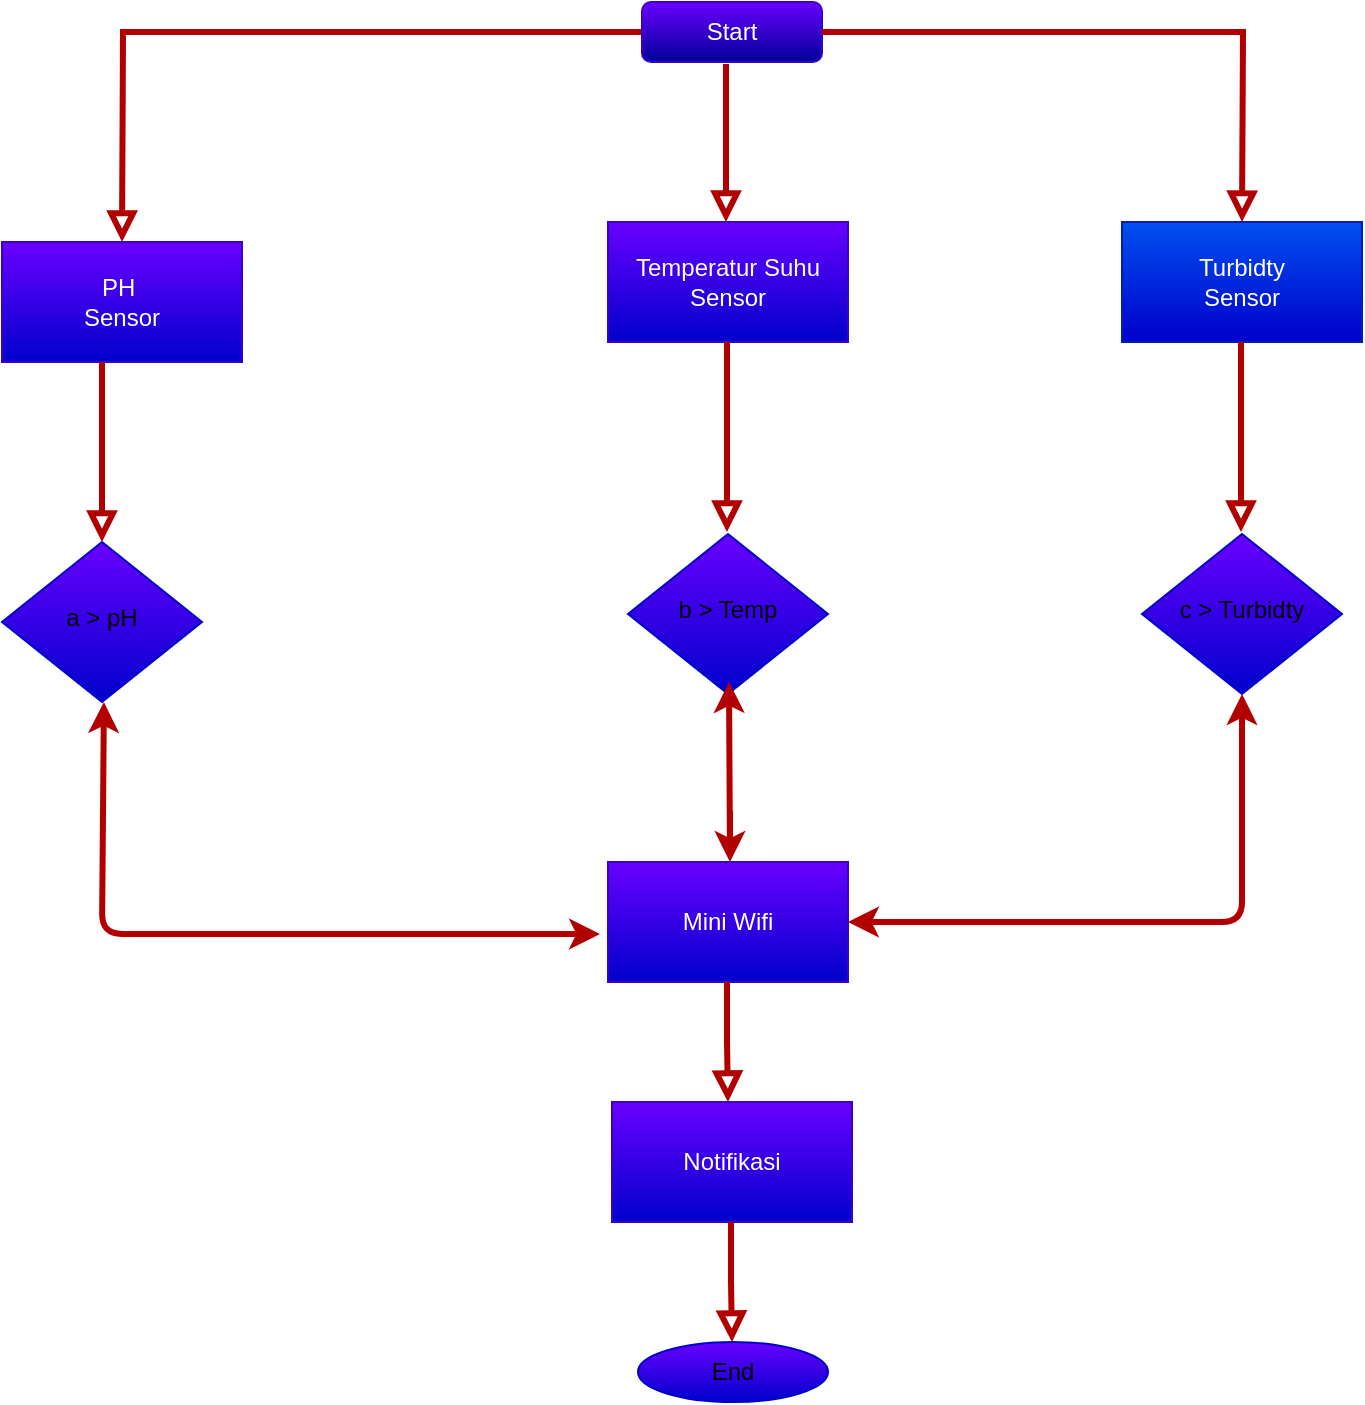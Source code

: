 <mxfile version="14.8.5" type="github">
  <diagram id="C5RBs43oDa-KdzZeNtuy" name="Page-1">
    <mxGraphModel dx="868" dy="482" grid="1" gridSize="10" guides="1" tooltips="1" connect="1" arrows="1" fold="1" page="1" pageScale="1" pageWidth="827" pageHeight="1169" math="0" shadow="0">
      <root>
        <mxCell id="WIyWlLk6GJQsqaUBKTNV-0" />
        <mxCell id="WIyWlLk6GJQsqaUBKTNV-1" parent="WIyWlLk6GJQsqaUBKTNV-0" />
        <mxCell id="WIyWlLk6GJQsqaUBKTNV-2" value="" style="rounded=0;html=1;jettySize=auto;orthogonalLoop=1;fontSize=11;endArrow=block;endFill=0;endSize=8;strokeWidth=3;shadow=0;labelBackgroundColor=none;edgeStyle=orthogonalEdgeStyle;strokeColor=#B20000;fillColor=#e51400;" parent="WIyWlLk6GJQsqaUBKTNV-1" source="WIyWlLk6GJQsqaUBKTNV-3" edge="1">
          <mxGeometry relative="1" as="geometry">
            <mxPoint x="160" y="190" as="targetPoint" />
          </mxGeometry>
        </mxCell>
        <mxCell id="WIyWlLk6GJQsqaUBKTNV-3" value="Start" style="rounded=1;whiteSpace=wrap;html=1;fontSize=12;glass=0;strokeWidth=1;shadow=0;fillColor=#6a00ff;strokeColor=#3700CC;fontColor=#ffffff;gradientColor=#000099;" parent="WIyWlLk6GJQsqaUBKTNV-1" vertex="1">
          <mxGeometry x="420" y="70" width="90" height="30" as="geometry" />
        </mxCell>
        <mxCell id="WIyWlLk6GJQsqaUBKTNV-10" value="a &amp;gt; pH&lt;br&gt;" style="rhombus;whiteSpace=wrap;html=1;shadow=0;fontFamily=Helvetica;fontSize=12;align=center;strokeWidth=1;spacing=6;spacingTop=-4;fontColor=#000000;fillColor=#6A00FF;gradientColor=#0000CC;strokeColor=#0000CC;" parent="WIyWlLk6GJQsqaUBKTNV-1" vertex="1">
          <mxGeometry x="100" y="340" width="100" height="80" as="geometry" />
        </mxCell>
        <mxCell id="bDoUtLGQbt2k-Oi-LWWi-0" value="PH&amp;nbsp;&lt;br&gt;Sensor" style="rounded=0;whiteSpace=wrap;html=1;fillColor=#6a00ff;strokeColor=#3700CC;fontColor=#ffffff;gradientColor=#0000CC;" vertex="1" parent="WIyWlLk6GJQsqaUBKTNV-1">
          <mxGeometry x="100" y="190" width="120" height="60" as="geometry" />
        </mxCell>
        <mxCell id="bDoUtLGQbt2k-Oi-LWWi-1" value="Temperatur Suhu&lt;br&gt;Sensor" style="rounded=0;whiteSpace=wrap;html=1;strokeColor=#3700CC;fillColor=#6a00ff;fontColor=#ffffff;gradientColor=#0000CC;" vertex="1" parent="WIyWlLk6GJQsqaUBKTNV-1">
          <mxGeometry x="403" y="180" width="120" height="60" as="geometry" />
        </mxCell>
        <mxCell id="bDoUtLGQbt2k-Oi-LWWi-2" value="" style="rounded=0;html=1;jettySize=auto;orthogonalLoop=1;fontSize=11;endArrow=block;endFill=0;endSize=8;strokeWidth=3;shadow=0;labelBackgroundColor=none;edgeStyle=orthogonalEdgeStyle;fillColor=#e51400;strokeColor=#B20000;" edge="1" parent="WIyWlLk6GJQsqaUBKTNV-1">
          <mxGeometry relative="1" as="geometry">
            <mxPoint x="462" y="101" as="sourcePoint" />
            <mxPoint x="462" y="180" as="targetPoint" />
          </mxGeometry>
        </mxCell>
        <mxCell id="bDoUtLGQbt2k-Oi-LWWi-3" value="Turbidty&lt;br&gt;Sensor" style="rounded=0;whiteSpace=wrap;html=1;fillColor=#0050ef;strokeColor=#001DBC;fontColor=#ffffff;gradientColor=#0000CC;" vertex="1" parent="WIyWlLk6GJQsqaUBKTNV-1">
          <mxGeometry x="660" y="180" width="120" height="60" as="geometry" />
        </mxCell>
        <mxCell id="bDoUtLGQbt2k-Oi-LWWi-4" value="" style="rounded=0;html=1;jettySize=auto;orthogonalLoop=1;fontSize=11;endArrow=block;endFill=0;endSize=8;strokeWidth=3;shadow=0;labelBackgroundColor=none;edgeStyle=orthogonalEdgeStyle;exitX=1;exitY=0.5;exitDx=0;exitDy=0;fillColor=#e51400;strokeColor=#B20000;" edge="1" parent="WIyWlLk6GJQsqaUBKTNV-1" source="WIyWlLk6GJQsqaUBKTNV-3">
          <mxGeometry relative="1" as="geometry">
            <mxPoint x="980" y="75" as="sourcePoint" />
            <mxPoint x="720" y="180" as="targetPoint" />
          </mxGeometry>
        </mxCell>
        <mxCell id="bDoUtLGQbt2k-Oi-LWWi-6" value="b &amp;gt; Temp" style="rhombus;whiteSpace=wrap;html=1;shadow=0;fontFamily=Helvetica;fontSize=12;align=center;strokeWidth=1;spacing=6;spacingTop=-4;fontColor=#000000;fillColor=#6A00FF;gradientColor=#0000CC;strokeColor=#0000CC;" vertex="1" parent="WIyWlLk6GJQsqaUBKTNV-1">
          <mxGeometry x="413" y="336" width="100" height="80" as="geometry" />
        </mxCell>
        <mxCell id="bDoUtLGQbt2k-Oi-LWWi-7" value="" style="rounded=0;html=1;jettySize=auto;orthogonalLoop=1;fontSize=11;endArrow=block;endFill=0;endSize=8;strokeWidth=3;shadow=0;labelBackgroundColor=none;edgeStyle=orthogonalEdgeStyle;strokeColor=#B20000;fillColor=#e51400;" edge="1" parent="WIyWlLk6GJQsqaUBKTNV-1">
          <mxGeometry relative="1" as="geometry">
            <mxPoint x="462.5" y="240" as="sourcePoint" />
            <mxPoint x="462.5" y="335" as="targetPoint" />
          </mxGeometry>
        </mxCell>
        <mxCell id="bDoUtLGQbt2k-Oi-LWWi-9" value="c &amp;gt; Turbidty" style="rhombus;whiteSpace=wrap;html=1;shadow=0;fontFamily=Helvetica;fontSize=12;align=center;strokeWidth=1;spacing=6;spacingTop=-4;fontColor=#000000;fillColor=#6A00FF;gradientColor=#0000CC;strokeColor=#0000CC;" vertex="1" parent="WIyWlLk6GJQsqaUBKTNV-1">
          <mxGeometry x="670" y="336" width="100" height="80" as="geometry" />
        </mxCell>
        <mxCell id="bDoUtLGQbt2k-Oi-LWWi-11" value="Mini Wifi" style="rounded=0;whiteSpace=wrap;html=1;strokeColor=#3700CC;fillColor=#6a00ff;fontColor=#ffffff;gradientColor=#0000CC;" vertex="1" parent="WIyWlLk6GJQsqaUBKTNV-1">
          <mxGeometry x="403" y="500" width="120" height="60" as="geometry" />
        </mxCell>
        <mxCell id="bDoUtLGQbt2k-Oi-LWWi-17" value="" style="endArrow=classic;startArrow=classic;html=1;strokeWidth=3;strokeColor=#B20000;" edge="1" parent="WIyWlLk6GJQsqaUBKTNV-1">
          <mxGeometry width="50" height="50" relative="1" as="geometry">
            <mxPoint x="463.5" y="410" as="sourcePoint" />
            <mxPoint x="464" y="500" as="targetPoint" />
            <Array as="points">
              <mxPoint x="464" y="500" />
              <mxPoint x="464" y="470" />
            </Array>
          </mxGeometry>
        </mxCell>
        <mxCell id="bDoUtLGQbt2k-Oi-LWWi-18" value="" style="rounded=0;html=1;jettySize=auto;orthogonalLoop=1;fontSize=11;endArrow=block;endFill=0;endSize=8;strokeWidth=3;shadow=0;labelBackgroundColor=none;edgeStyle=orthogonalEdgeStyle;strokeColor=#B20000;fillColor=#e51400;" edge="1" parent="WIyWlLk6GJQsqaUBKTNV-1">
          <mxGeometry relative="1" as="geometry">
            <mxPoint x="150" y="250" as="sourcePoint" />
            <mxPoint x="150" y="340" as="targetPoint" />
          </mxGeometry>
        </mxCell>
        <mxCell id="bDoUtLGQbt2k-Oi-LWWi-20" value="" style="endArrow=classic;startArrow=classic;html=1;strokeWidth=3;entryX=0.433;entryY=1.067;entryDx=0;entryDy=0;entryPerimeter=0;strokeColor=#B20000;" edge="1" parent="WIyWlLk6GJQsqaUBKTNV-1">
          <mxGeometry width="50" height="50" relative="1" as="geometry">
            <mxPoint x="399" y="535.98" as="sourcePoint" />
            <mxPoint x="150.96" y="420" as="targetPoint" />
            <Array as="points">
              <mxPoint x="150" y="535.98" />
            </Array>
          </mxGeometry>
        </mxCell>
        <mxCell id="bDoUtLGQbt2k-Oi-LWWi-21" value="" style="rounded=0;html=1;jettySize=auto;orthogonalLoop=1;fontSize=11;endArrow=block;endFill=0;endSize=8;strokeWidth=3;shadow=0;labelBackgroundColor=none;edgeStyle=orthogonalEdgeStyle;strokeColor=#B20000;fillColor=#e51400;" edge="1" parent="WIyWlLk6GJQsqaUBKTNV-1">
          <mxGeometry relative="1" as="geometry">
            <mxPoint x="719.5" y="240" as="sourcePoint" />
            <mxPoint x="719.5" y="335" as="targetPoint" />
          </mxGeometry>
        </mxCell>
        <mxCell id="bDoUtLGQbt2k-Oi-LWWi-23" value="" style="endArrow=classic;startArrow=classic;html=1;strokeWidth=3;strokeColor=#B20000;entryX=1;entryY=0.5;entryDx=0;entryDy=0;exitX=0.5;exitY=1;exitDx=0;exitDy=0;" edge="1" parent="WIyWlLk6GJQsqaUBKTNV-1" source="bDoUtLGQbt2k-Oi-LWWi-9" target="bDoUtLGQbt2k-Oi-LWWi-11">
          <mxGeometry width="50" height="50" relative="1" as="geometry">
            <mxPoint x="750" y="530" as="sourcePoint" />
            <mxPoint x="580" y="530" as="targetPoint" />
            <Array as="points">
              <mxPoint x="720" y="530" />
              <mxPoint x="600" y="530" />
            </Array>
          </mxGeometry>
        </mxCell>
        <mxCell id="bDoUtLGQbt2k-Oi-LWWi-24" value="Notifikasi" style="rounded=0;whiteSpace=wrap;html=1;strokeColor=#3700CC;fillColor=#6a00ff;fontColor=#ffffff;gradientColor=#0000CC;" vertex="1" parent="WIyWlLk6GJQsqaUBKTNV-1">
          <mxGeometry x="405" y="620" width="120" height="60" as="geometry" />
        </mxCell>
        <mxCell id="bDoUtLGQbt2k-Oi-LWWi-25" value="" style="rounded=0;html=1;jettySize=auto;orthogonalLoop=1;fontSize=11;endArrow=block;endFill=0;endSize=8;strokeWidth=3;shadow=0;labelBackgroundColor=none;edgeStyle=orthogonalEdgeStyle;strokeColor=#B20000;fillColor=#e51400;" edge="1" parent="WIyWlLk6GJQsqaUBKTNV-1">
          <mxGeometry relative="1" as="geometry">
            <mxPoint x="462.5" y="560" as="sourcePoint" />
            <mxPoint x="463" y="620" as="targetPoint" />
            <Array as="points">
              <mxPoint x="463" y="590" />
              <mxPoint x="463" y="590" />
            </Array>
          </mxGeometry>
        </mxCell>
        <mxCell id="bDoUtLGQbt2k-Oi-LWWi-27" value="End" style="ellipse;whiteSpace=wrap;html=1;strokeColor=#0000CC;fillColor=#6A00FF;gradientColor=#0000CC;" vertex="1" parent="WIyWlLk6GJQsqaUBKTNV-1">
          <mxGeometry x="418" y="740" width="95" height="30" as="geometry" />
        </mxCell>
        <mxCell id="bDoUtLGQbt2k-Oi-LWWi-28" value="" style="rounded=0;html=1;jettySize=auto;orthogonalLoop=1;fontSize=11;endArrow=block;endFill=0;endSize=8;strokeWidth=3;shadow=0;labelBackgroundColor=none;edgeStyle=orthogonalEdgeStyle;strokeColor=#B20000;fillColor=#e51400;" edge="1" parent="WIyWlLk6GJQsqaUBKTNV-1">
          <mxGeometry relative="1" as="geometry">
            <mxPoint x="464.5" y="680" as="sourcePoint" />
            <mxPoint x="465" y="740" as="targetPoint" />
            <Array as="points">
              <mxPoint x="465" y="710" />
              <mxPoint x="465" y="710" />
            </Array>
          </mxGeometry>
        </mxCell>
      </root>
    </mxGraphModel>
  </diagram>
</mxfile>
